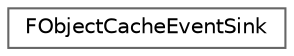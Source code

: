 digraph "Graphical Class Hierarchy"
{
 // INTERACTIVE_SVG=YES
 // LATEX_PDF_SIZE
  bgcolor="transparent";
  edge [fontname=Helvetica,fontsize=10,labelfontname=Helvetica,labelfontsize=10];
  node [fontname=Helvetica,fontsize=10,shape=box,height=0.2,width=0.4];
  rankdir="LR";
  Node0 [id="Node000000",label="FObjectCacheEventSink",height=0.2,width=0.4,color="grey40", fillcolor="white", style="filled",URL="$da/da9/structFObjectCacheEventSink.html",tooltip=" "];
}
